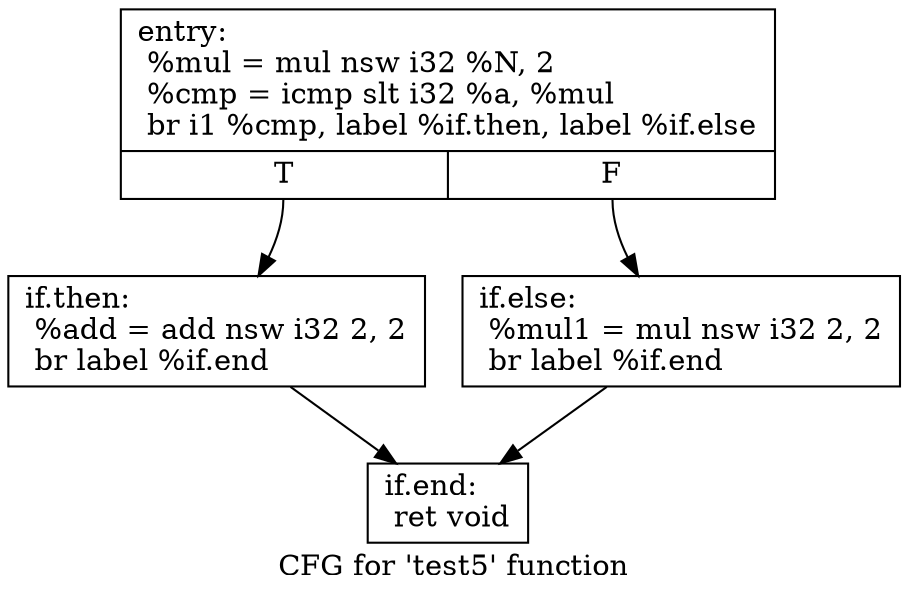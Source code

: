 digraph "CFG for 'test5' function" {
	label="CFG for 'test5' function";

	Node0x55e026fb9f90 [shape=record,label="{entry:\l  %mul = mul nsw i32 %N, 2\l  %cmp = icmp slt i32 %a, %mul\l  br i1 %cmp, label %if.then, label %if.else\l|{<s0>T|<s1>F}}"];
	Node0x55e026fb9f90:s0 -> Node0x55e026fbabe0;
	Node0x55e026fb9f90:s1 -> Node0x55e026fbac50;
	Node0x55e026fbabe0 [shape=record,label="{if.then:                                          \l  %add = add nsw i32 2, 2\l  br label %if.end\l}"];
	Node0x55e026fbabe0 -> Node0x55e026fbad50;
	Node0x55e026fbac50 [shape=record,label="{if.else:                                          \l  %mul1 = mul nsw i32 2, 2\l  br label %if.end\l}"];
	Node0x55e026fbac50 -> Node0x55e026fbad50;
	Node0x55e026fbad50 [shape=record,label="{if.end:                                           \l  ret void\l}"];
}
